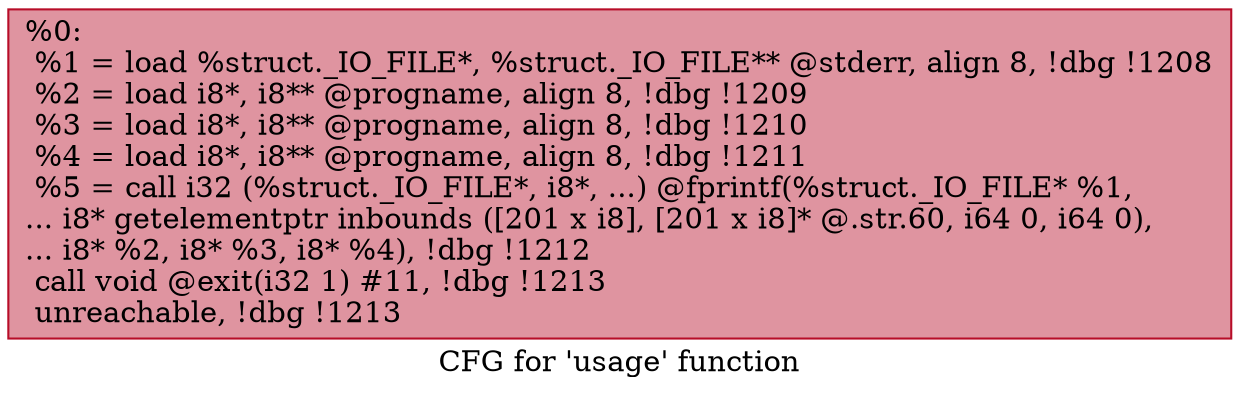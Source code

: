 digraph "CFG for 'usage' function" {
	label="CFG for 'usage' function";

	Node0x5573ac370270 [shape=record,color="#b70d28ff", style=filled, fillcolor="#b70d2870",label="{%0:\l  %1 = load %struct._IO_FILE*, %struct._IO_FILE** @stderr, align 8, !dbg !1208\l  %2 = load i8*, i8** @progname, align 8, !dbg !1209\l  %3 = load i8*, i8** @progname, align 8, !dbg !1210\l  %4 = load i8*, i8** @progname, align 8, !dbg !1211\l  %5 = call i32 (%struct._IO_FILE*, i8*, ...) @fprintf(%struct._IO_FILE* %1,\l... i8* getelementptr inbounds ([201 x i8], [201 x i8]* @.str.60, i64 0, i64 0),\l... i8* %2, i8* %3, i8* %4), !dbg !1212\l  call void @exit(i32 1) #11, !dbg !1213\l  unreachable, !dbg !1213\l}"];
}
